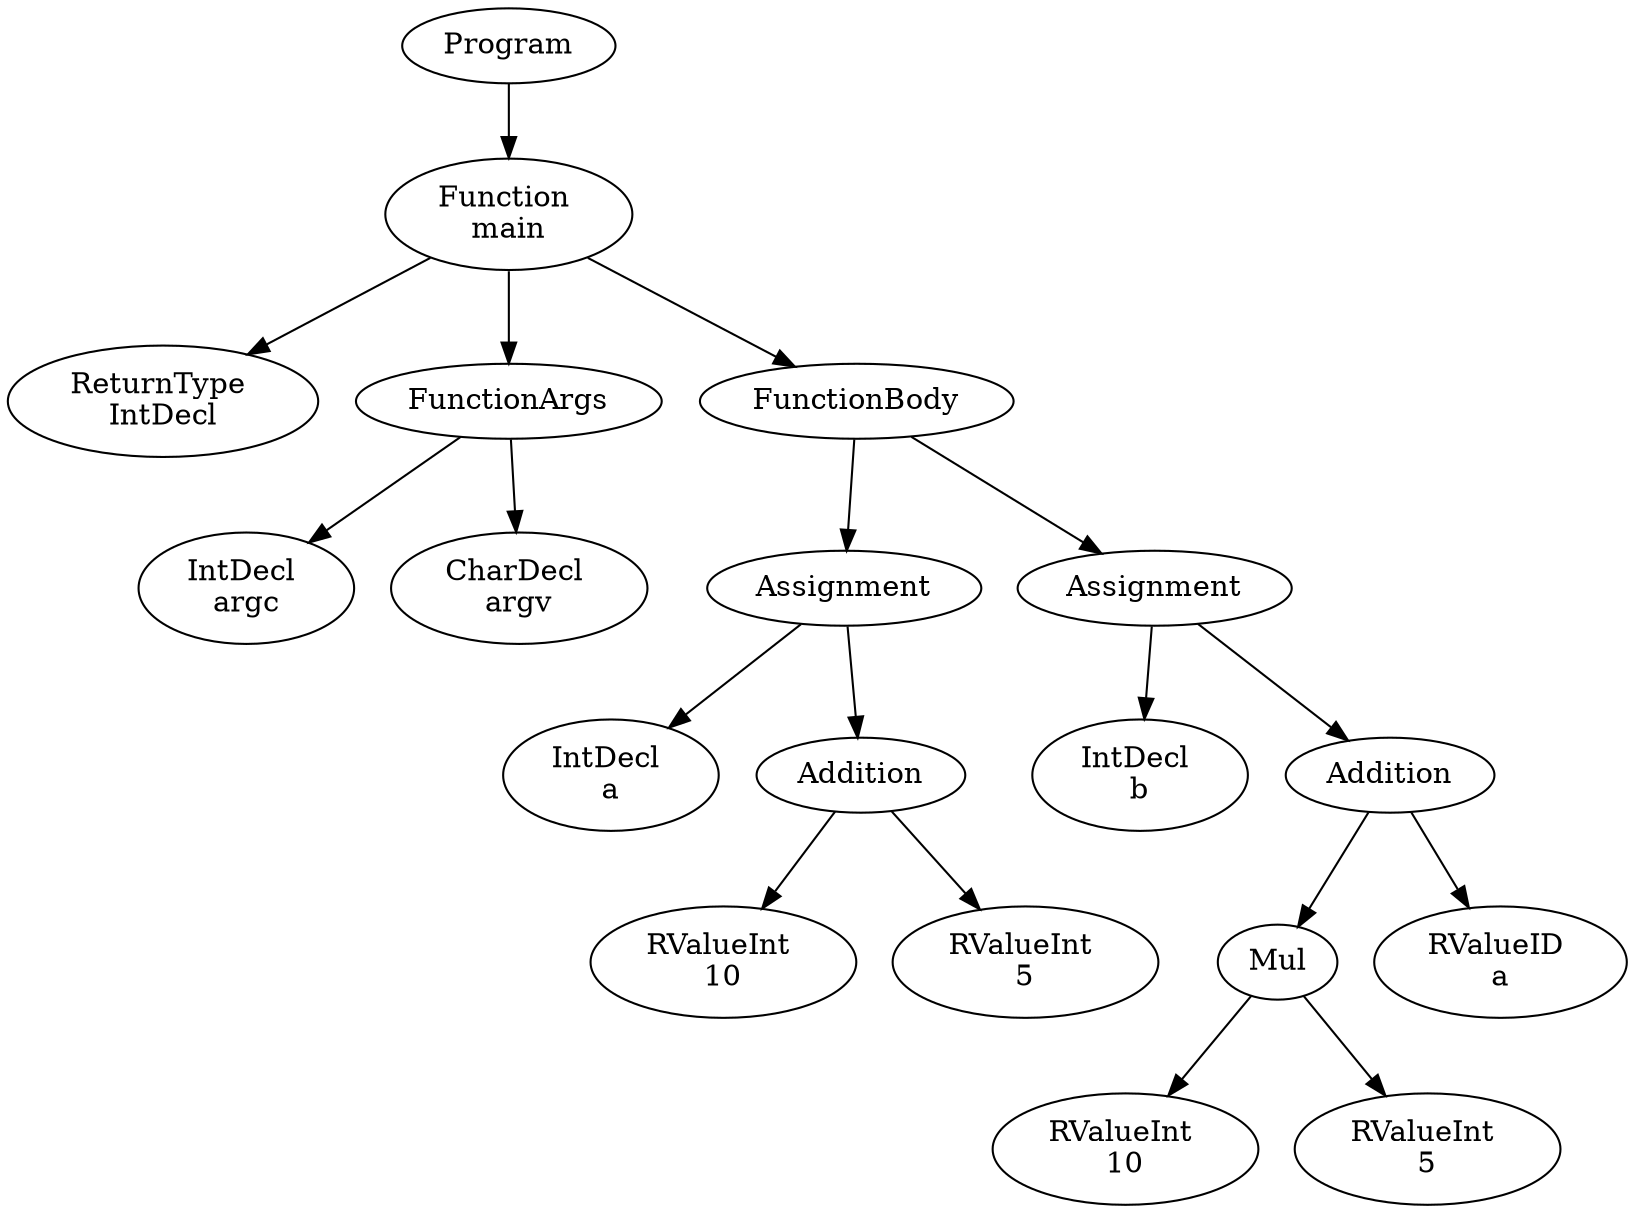 digraph AST {
1 [label="Program"];
2 [label="Function \nmain"];
3 [label="ReturnType \nIntDecl"];
4 [label="FunctionArgs"];
5 [label="IntDecl \nargc"];
6 [label="CharDecl \nargv"];
4 -> 5;
4 -> 6;
7 [label="FunctionBody"];
8 [label="Assignment"];
9 [label="IntDecl \na"];
10 [label="Addition"];
11 [label="RValueInt \n10"];
12 [label="RValueInt \n5"];
10 -> 11;
10 -> 12;
8 -> 9;
8 -> 10;
13 [label="Assignment"];
14 [label="IntDecl \nb"];
15 [label="Addition"];
16 [label="Mul"];
17 [label="RValueInt \n10"];
18 [label="RValueInt \n5"];
16 -> 17;
16 -> 18;
19 [label="RValueID \na"];
15 -> 16;
15 -> 19;
13 -> 14;
13 -> 15;
7 -> 8;
7 -> 13;
2 -> 3;
2 -> 4;
2 -> 7;
1 -> 2;
}